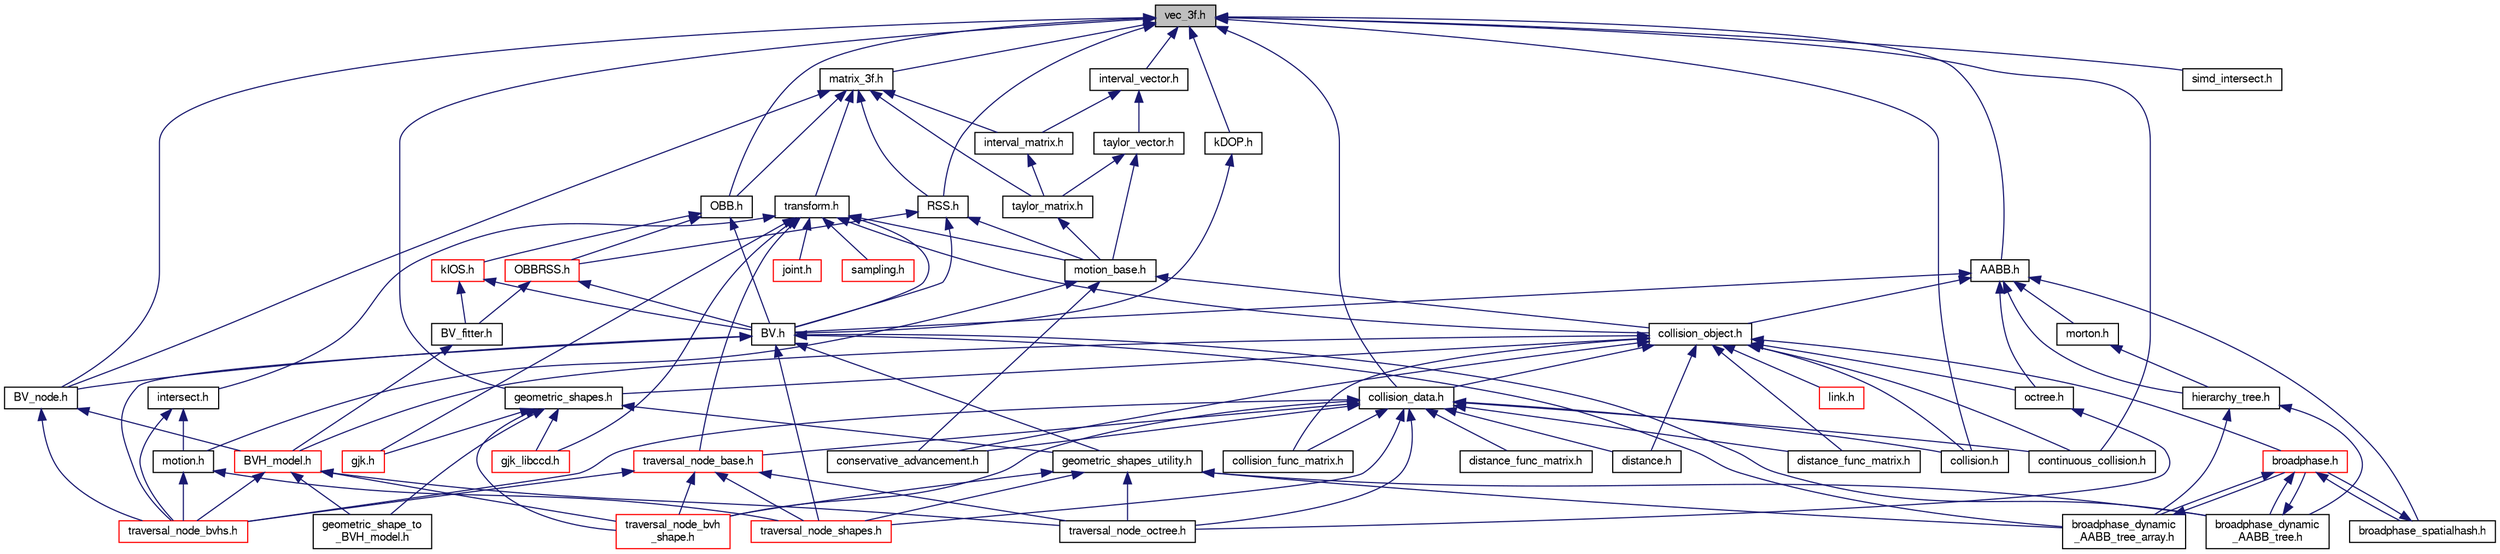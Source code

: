 digraph "vec_3f.h"
{
  edge [fontname="FreeSans",fontsize="10",labelfontname="FreeSans",labelfontsize="10"];
  node [fontname="FreeSans",fontsize="10",shape=record];
  Node1 [label="vec_3f.h",height=0.2,width=0.4,color="black", fillcolor="grey75", style="filled" fontcolor="black"];
  Node1 -> Node2 [dir="back",color="midnightblue",fontsize="10",style="solid",fontname="FreeSans"];
  Node2 [label="matrix_3f.h",height=0.2,width=0.4,color="black", fillcolor="white", style="filled",URL="$a00285.html"];
  Node2 -> Node3 [dir="back",color="midnightblue",fontsize="10",style="solid",fontname="FreeSans"];
  Node3 [label="transform.h",height=0.2,width=0.4,color="black", fillcolor="white", style="filled",URL="$a00310.html"];
  Node3 -> Node4 [dir="back",color="midnightblue",fontsize="10",style="solid",fontname="FreeSans"];
  Node4 [label="joint.h",height=0.2,width=0.4,color="red", fillcolor="white", style="filled",URL="$a00277.html"];
  Node3 -> Node5 [dir="back",color="midnightblue",fontsize="10",style="solid",fontname="FreeSans"];
  Node5 [label="collision_object.h",height=0.2,width=0.4,color="black", fillcolor="white", style="filled",URL="$a00249.html"];
  Node5 -> Node6 [dir="back",color="midnightblue",fontsize="10",style="solid",fontname="FreeSans"];
  Node6 [label="link.h",height=0.2,width=0.4,color="red", fillcolor="white", style="filled",URL="$a00282.html"];
  Node5 -> Node7 [dir="back",color="midnightblue",fontsize="10",style="solid",fontname="FreeSans"];
  Node7 [label="broadphase.h",height=0.2,width=0.4,color="red", fillcolor="white", style="filled",URL="$a00227.html"];
  Node7 -> Node8 [dir="back",color="midnightblue",fontsize="10",style="solid",fontname="FreeSans"];
  Node8 [label="broadphase_spatialhash.h",height=0.2,width=0.4,color="black", fillcolor="white", style="filled",URL="$a00233.html"];
  Node8 -> Node7 [dir="back",color="midnightblue",fontsize="10",style="solid",fontname="FreeSans"];
  Node7 -> Node9 [dir="back",color="midnightblue",fontsize="10",style="solid",fontname="FreeSans"];
  Node9 [label="broadphase_dynamic\l_AABB_tree.h",height=0.2,width=0.4,color="black", fillcolor="white", style="filled",URL="$a00229.html"];
  Node9 -> Node7 [dir="back",color="midnightblue",fontsize="10",style="solid",fontname="FreeSans"];
  Node7 -> Node10 [dir="back",color="midnightblue",fontsize="10",style="solid",fontname="FreeSans"];
  Node10 [label="broadphase_dynamic\l_AABB_tree_array.h",height=0.2,width=0.4,color="black", fillcolor="white", style="filled",URL="$a00230.html"];
  Node10 -> Node7 [dir="back",color="midnightblue",fontsize="10",style="solid",fontname="FreeSans"];
  Node5 -> Node11 [dir="back",color="midnightblue",fontsize="10",style="solid",fontname="FreeSans"];
  Node11 [label="geometric_shapes.h",height=0.2,width=0.4,color="black", fillcolor="white", style="filled",URL="$a00261.html"];
  Node11 -> Node12 [dir="back",color="midnightblue",fontsize="10",style="solid",fontname="FreeSans"];
  Node12 [label="geometric_shapes_utility.h",height=0.2,width=0.4,color="black", fillcolor="white", style="filled",URL="$a00262.html"];
  Node12 -> Node9 [dir="back",color="midnightblue",fontsize="10",style="solid",fontname="FreeSans"];
  Node12 -> Node10 [dir="back",color="midnightblue",fontsize="10",style="solid",fontname="FreeSans"];
  Node12 -> Node13 [dir="back",color="midnightblue",fontsize="10",style="solid",fontname="FreeSans"];
  Node13 [label="traversal_node_bvh\l_shape.h",height=0.2,width=0.4,color="red", fillcolor="white", style="filled",URL="$a00312.html"];
  Node12 -> Node14 [dir="back",color="midnightblue",fontsize="10",style="solid",fontname="FreeSans"];
  Node14 [label="traversal_node_octree.h",height=0.2,width=0.4,color="black", fillcolor="white", style="filled",URL="$a00314.html"];
  Node12 -> Node15 [dir="back",color="midnightblue",fontsize="10",style="solid",fontname="FreeSans"];
  Node15 [label="traversal_node_shapes.h",height=0.2,width=0.4,color="red", fillcolor="white", style="filled",URL="$a00316.html"];
  Node11 -> Node16 [dir="back",color="midnightblue",fontsize="10",style="solid",fontname="FreeSans"];
  Node16 [label="gjk.h",height=0.2,width=0.4,color="red", fillcolor="white", style="filled",URL="$a00263.html"];
  Node11 -> Node17 [dir="back",color="midnightblue",fontsize="10",style="solid",fontname="FreeSans"];
  Node17 [label="gjk_libccd.h",height=0.2,width=0.4,color="red", fillcolor="white", style="filled",URL="$a00264.html"];
  Node11 -> Node18 [dir="back",color="midnightblue",fontsize="10",style="solid",fontname="FreeSans"];
  Node18 [label="geometric_shape_to\l_BVH_model.h",height=0.2,width=0.4,color="black", fillcolor="white", style="filled",URL="$a00260.html"];
  Node11 -> Node13 [dir="back",color="midnightblue",fontsize="10",style="solid",fontname="FreeSans"];
  Node5 -> Node19 [dir="back",color="midnightblue",fontsize="10",style="solid",fontname="FreeSans"];
  Node19 [label="BVH_model.h",height=0.2,width=0.4,color="red", fillcolor="white", style="filled",URL="$a00242.html"];
  Node19 -> Node20 [dir="back",color="midnightblue",fontsize="10",style="solid",fontname="FreeSans"];
  Node20 [label="traversal_node_bvhs.h",height=0.2,width=0.4,color="red", fillcolor="white", style="filled",URL="$a00313.html"];
  Node19 -> Node18 [dir="back",color="midnightblue",fontsize="10",style="solid",fontname="FreeSans"];
  Node19 -> Node13 [dir="back",color="midnightblue",fontsize="10",style="solid",fontname="FreeSans"];
  Node19 -> Node14 [dir="back",color="midnightblue",fontsize="10",style="solid",fontname="FreeSans"];
  Node5 -> Node21 [dir="back",color="midnightblue",fontsize="10",style="solid",fontname="FreeSans"];
  Node21 [label="conservative_advancement.h",height=0.2,width=0.4,color="black", fillcolor="white", style="filled",URL="$a00250.html"];
  Node5 -> Node22 [dir="back",color="midnightblue",fontsize="10",style="solid",fontname="FreeSans"];
  Node22 [label="collision_data.h",height=0.2,width=0.4,color="black", fillcolor="white", style="filled",URL="$a00246.html"];
  Node22 -> Node21 [dir="back",color="midnightblue",fontsize="10",style="solid",fontname="FreeSans"];
  Node22 -> Node23 [dir="back",color="midnightblue",fontsize="10",style="solid",fontname="FreeSans"];
  Node23 [label="collision.h",height=0.2,width=0.4,color="black", fillcolor="white", style="filled",URL="$a00245.html"];
  Node22 -> Node24 [dir="back",color="midnightblue",fontsize="10",style="solid",fontname="FreeSans"];
  Node24 [label="collision_func_matrix.h",height=0.2,width=0.4,color="black", fillcolor="white", style="filled",URL="$a00247.html"];
  Node22 -> Node25 [dir="back",color="midnightblue",fontsize="10",style="solid",fontname="FreeSans"];
  Node25 [label="traversal_node_base.h",height=0.2,width=0.4,color="red", fillcolor="white", style="filled",URL="$a00311.html"];
  Node25 -> Node20 [dir="back",color="midnightblue",fontsize="10",style="solid",fontname="FreeSans"];
  Node25 -> Node13 [dir="back",color="midnightblue",fontsize="10",style="solid",fontname="FreeSans"];
  Node25 -> Node14 [dir="back",color="midnightblue",fontsize="10",style="solid",fontname="FreeSans"];
  Node25 -> Node15 [dir="back",color="midnightblue",fontsize="10",style="solid",fontname="FreeSans"];
  Node22 -> Node20 [dir="back",color="midnightblue",fontsize="10",style="solid",fontname="FreeSans"];
  Node22 -> Node26 [dir="back",color="midnightblue",fontsize="10",style="solid",fontname="FreeSans"];
  Node26 [label="continuous_collision.h",height=0.2,width=0.4,color="black", fillcolor="white", style="filled",URL="$a00251.html"];
  Node22 -> Node27 [dir="back",color="midnightblue",fontsize="10",style="solid",fontname="FreeSans"];
  Node27 [label="distance.h",height=0.2,width=0.4,color="black", fillcolor="white", style="filled",URL="$a00254.html"];
  Node22 -> Node28 [dir="back",color="midnightblue",fontsize="10",style="solid",fontname="FreeSans"];
  Node28 [label="distance_func_matrix.h",height=0.2,width=0.4,color="black", fillcolor="white", style="filled",URL="$a00255.html"];
  Node22 -> Node13 [dir="back",color="midnightblue",fontsize="10",style="solid",fontname="FreeSans"];
  Node22 -> Node14 [dir="back",color="midnightblue",fontsize="10",style="solid",fontname="FreeSans"];
  Node22 -> Node15 [dir="back",color="midnightblue",fontsize="10",style="solid",fontname="FreeSans"];
  Node22 -> Node29 [dir="back",color="midnightblue",fontsize="10",style="solid",fontname="FreeSans"];
  Node29 [label="distance_func_matrix.h",height=0.2,width=0.4,color="black", fillcolor="white", style="filled",URL="$a00256.html"];
  Node5 -> Node23 [dir="back",color="midnightblue",fontsize="10",style="solid",fontname="FreeSans"];
  Node5 -> Node24 [dir="back",color="midnightblue",fontsize="10",style="solid",fontname="FreeSans"];
  Node5 -> Node26 [dir="back",color="midnightblue",fontsize="10",style="solid",fontname="FreeSans"];
  Node5 -> Node27 [dir="back",color="midnightblue",fontsize="10",style="solid",fontname="FreeSans"];
  Node5 -> Node28 [dir="back",color="midnightblue",fontsize="10",style="solid",fontname="FreeSans"];
  Node5 -> Node30 [dir="back",color="midnightblue",fontsize="10",style="solid",fontname="FreeSans"];
  Node30 [label="octree.h",height=0.2,width=0.4,color="black", fillcolor="white", style="filled",URL="$a00300.html"];
  Node30 -> Node14 [dir="back",color="midnightblue",fontsize="10",style="solid",fontname="FreeSans"];
  Node3 -> Node31 [dir="back",color="midnightblue",fontsize="10",style="solid",fontname="FreeSans"];
  Node31 [label="motion_base.h",height=0.2,width=0.4,color="black", fillcolor="white", style="filled",URL="$a00290.html"];
  Node31 -> Node5 [dir="back",color="midnightblue",fontsize="10",style="solid",fontname="FreeSans"];
  Node31 -> Node21 [dir="back",color="midnightblue",fontsize="10",style="solid",fontname="FreeSans"];
  Node31 -> Node32 [dir="back",color="midnightblue",fontsize="10",style="solid",fontname="FreeSans"];
  Node32 [label="motion.h",height=0.2,width=0.4,color="black", fillcolor="white", style="filled",URL="$a00289.html"];
  Node32 -> Node20 [dir="back",color="midnightblue",fontsize="10",style="solid",fontname="FreeSans"];
  Node32 -> Node15 [dir="back",color="midnightblue",fontsize="10",style="solid",fontname="FreeSans"];
  Node3 -> Node33 [dir="back",color="midnightblue",fontsize="10",style="solid",fontname="FreeSans"];
  Node33 [label="BV.h",height=0.2,width=0.4,color="black", fillcolor="white", style="filled",URL="$a00236.html"];
  Node33 -> Node9 [dir="back",color="midnightblue",fontsize="10",style="solid",fontname="FreeSans"];
  Node33 -> Node12 [dir="back",color="midnightblue",fontsize="10",style="solid",fontname="FreeSans"];
  Node33 -> Node10 [dir="back",color="midnightblue",fontsize="10",style="solid",fontname="FreeSans"];
  Node33 -> Node34 [dir="back",color="midnightblue",fontsize="10",style="solid",fontname="FreeSans"];
  Node34 [label="BV_node.h",height=0.2,width=0.4,color="black", fillcolor="white", style="filled",URL="$a00238.html"];
  Node34 -> Node19 [dir="back",color="midnightblue",fontsize="10",style="solid",fontname="FreeSans"];
  Node34 -> Node20 [dir="back",color="midnightblue",fontsize="10",style="solid",fontname="FreeSans"];
  Node33 -> Node20 [dir="back",color="midnightblue",fontsize="10",style="solid",fontname="FreeSans"];
  Node33 -> Node15 [dir="back",color="midnightblue",fontsize="10",style="solid",fontname="FreeSans"];
  Node3 -> Node35 [dir="back",color="midnightblue",fontsize="10",style="solid",fontname="FreeSans"];
  Node35 [label="intersect.h",height=0.2,width=0.4,color="black", fillcolor="white", style="filled",URL="$a00272.html"];
  Node35 -> Node32 [dir="back",color="midnightblue",fontsize="10",style="solid",fontname="FreeSans"];
  Node35 -> Node20 [dir="back",color="midnightblue",fontsize="10",style="solid",fontname="FreeSans"];
  Node3 -> Node25 [dir="back",color="midnightblue",fontsize="10",style="solid",fontname="FreeSans"];
  Node3 -> Node36 [dir="back",color="midnightblue",fontsize="10",style="solid",fontname="FreeSans"];
  Node36 [label="sampling.h",height=0.2,width=0.4,color="red", fillcolor="white", style="filled",URL="$a00303.html"];
  Node3 -> Node16 [dir="back",color="midnightblue",fontsize="10",style="solid",fontname="FreeSans"];
  Node3 -> Node17 [dir="back",color="midnightblue",fontsize="10",style="solid",fontname="FreeSans"];
  Node2 -> Node37 [dir="back",color="midnightblue",fontsize="10",style="solid",fontname="FreeSans"];
  Node37 [label="taylor_matrix.h",height=0.2,width=0.4,color="black", fillcolor="white", style="filled",URL="$a00307.html"];
  Node37 -> Node31 [dir="back",color="midnightblue",fontsize="10",style="solid",fontname="FreeSans"];
  Node2 -> Node38 [dir="back",color="midnightblue",fontsize="10",style="solid",fontname="FreeSans"];
  Node38 [label="interval_matrix.h",height=0.2,width=0.4,color="black", fillcolor="white", style="filled",URL="$a00274.html"];
  Node38 -> Node37 [dir="back",color="midnightblue",fontsize="10",style="solid",fontname="FreeSans"];
  Node2 -> Node39 [dir="back",color="midnightblue",fontsize="10",style="solid",fontname="FreeSans"];
  Node39 [label="RSS.h",height=0.2,width=0.4,color="black", fillcolor="white", style="filled",URL="$a00302.html"];
  Node39 -> Node31 [dir="back",color="midnightblue",fontsize="10",style="solid",fontname="FreeSans"];
  Node39 -> Node33 [dir="back",color="midnightblue",fontsize="10",style="solid",fontname="FreeSans"];
  Node39 -> Node40 [dir="back",color="midnightblue",fontsize="10",style="solid",fontname="FreeSans"];
  Node40 [label="OBBRSS.h",height=0.2,width=0.4,color="red", fillcolor="white", style="filled",URL="$a00299.html"];
  Node40 -> Node33 [dir="back",color="midnightblue",fontsize="10",style="solid",fontname="FreeSans"];
  Node40 -> Node41 [dir="back",color="midnightblue",fontsize="10",style="solid",fontname="FreeSans"];
  Node41 [label="BV_fitter.h",height=0.2,width=0.4,color="black", fillcolor="white", style="filled",URL="$a00237.html"];
  Node41 -> Node19 [dir="back",color="midnightblue",fontsize="10",style="solid",fontname="FreeSans"];
  Node2 -> Node42 [dir="back",color="midnightblue",fontsize="10",style="solid",fontname="FreeSans"];
  Node42 [label="OBB.h",height=0.2,width=0.4,color="black", fillcolor="white", style="filled",URL="$a00297.html"];
  Node42 -> Node33 [dir="back",color="midnightblue",fontsize="10",style="solid",fontname="FreeSans"];
  Node42 -> Node40 [dir="back",color="midnightblue",fontsize="10",style="solid",fontname="FreeSans"];
  Node42 -> Node43 [dir="back",color="midnightblue",fontsize="10",style="solid",fontname="FreeSans"];
  Node43 [label="kIOS.h",height=0.2,width=0.4,color="red", fillcolor="white", style="filled",URL="$a00280.html"];
  Node43 -> Node33 [dir="back",color="midnightblue",fontsize="10",style="solid",fontname="FreeSans"];
  Node43 -> Node41 [dir="back",color="midnightblue",fontsize="10",style="solid",fontname="FreeSans"];
  Node2 -> Node34 [dir="back",color="midnightblue",fontsize="10",style="solid",fontname="FreeSans"];
  Node1 -> Node44 [dir="back",color="midnightblue",fontsize="10",style="solid",fontname="FreeSans"];
  Node44 [label="AABB.h",height=0.2,width=0.4,color="black", fillcolor="white", style="filled",URL="$a00226.html"];
  Node44 -> Node5 [dir="back",color="midnightblue",fontsize="10",style="solid",fontname="FreeSans"];
  Node44 -> Node8 [dir="back",color="midnightblue",fontsize="10",style="solid",fontname="FreeSans"];
  Node44 -> Node45 [dir="back",color="midnightblue",fontsize="10",style="solid",fontname="FreeSans"];
  Node45 [label="hierarchy_tree.h",height=0.2,width=0.4,color="black", fillcolor="white", style="filled",URL="$a00267.html"];
  Node45 -> Node9 [dir="back",color="midnightblue",fontsize="10",style="solid",fontname="FreeSans"];
  Node45 -> Node10 [dir="back",color="midnightblue",fontsize="10",style="solid",fontname="FreeSans"];
  Node44 -> Node46 [dir="back",color="midnightblue",fontsize="10",style="solid",fontname="FreeSans"];
  Node46 [label="morton.h",height=0.2,width=0.4,color="black", fillcolor="white", style="filled",URL="$a00288.html"];
  Node46 -> Node45 [dir="back",color="midnightblue",fontsize="10",style="solid",fontname="FreeSans"];
  Node44 -> Node33 [dir="back",color="midnightblue",fontsize="10",style="solid",fontname="FreeSans"];
  Node44 -> Node30 [dir="back",color="midnightblue",fontsize="10",style="solid",fontname="FreeSans"];
  Node1 -> Node47 [dir="back",color="midnightblue",fontsize="10",style="solid",fontname="FreeSans"];
  Node47 [label="interval_vector.h",height=0.2,width=0.4,color="black", fillcolor="white", style="filled",URL="$a00276.html"];
  Node47 -> Node48 [dir="back",color="midnightblue",fontsize="10",style="solid",fontname="FreeSans"];
  Node48 [label="taylor_vector.h",height=0.2,width=0.4,color="black", fillcolor="white", style="filled",URL="$a00309.html"];
  Node48 -> Node37 [dir="back",color="midnightblue",fontsize="10",style="solid",fontname="FreeSans"];
  Node48 -> Node31 [dir="back",color="midnightblue",fontsize="10",style="solid",fontname="FreeSans"];
  Node47 -> Node38 [dir="back",color="midnightblue",fontsize="10",style="solid",fontname="FreeSans"];
  Node1 -> Node39 [dir="back",color="midnightblue",fontsize="10",style="solid",fontname="FreeSans"];
  Node1 -> Node49 [dir="back",color="midnightblue",fontsize="10",style="solid",fontname="FreeSans"];
  Node49 [label="kDOP.h",height=0.2,width=0.4,color="black", fillcolor="white", style="filled",URL="$a00279.html"];
  Node49 -> Node33 [dir="back",color="midnightblue",fontsize="10",style="solid",fontname="FreeSans"];
  Node1 -> Node42 [dir="back",color="midnightblue",fontsize="10",style="solid",fontname="FreeSans"];
  Node1 -> Node11 [dir="back",color="midnightblue",fontsize="10",style="solid",fontname="FreeSans"];
  Node1 -> Node34 [dir="back",color="midnightblue",fontsize="10",style="solid",fontname="FreeSans"];
  Node1 -> Node22 [dir="back",color="midnightblue",fontsize="10",style="solid",fontname="FreeSans"];
  Node1 -> Node23 [dir="back",color="midnightblue",fontsize="10",style="solid",fontname="FreeSans"];
  Node1 -> Node26 [dir="back",color="midnightblue",fontsize="10",style="solid",fontname="FreeSans"];
  Node1 -> Node50 [dir="back",color="midnightblue",fontsize="10",style="solid",fontname="FreeSans"];
  Node50 [label="simd_intersect.h",height=0.2,width=0.4,color="black", fillcolor="white", style="filled",URL="$a00304.html"];
}
